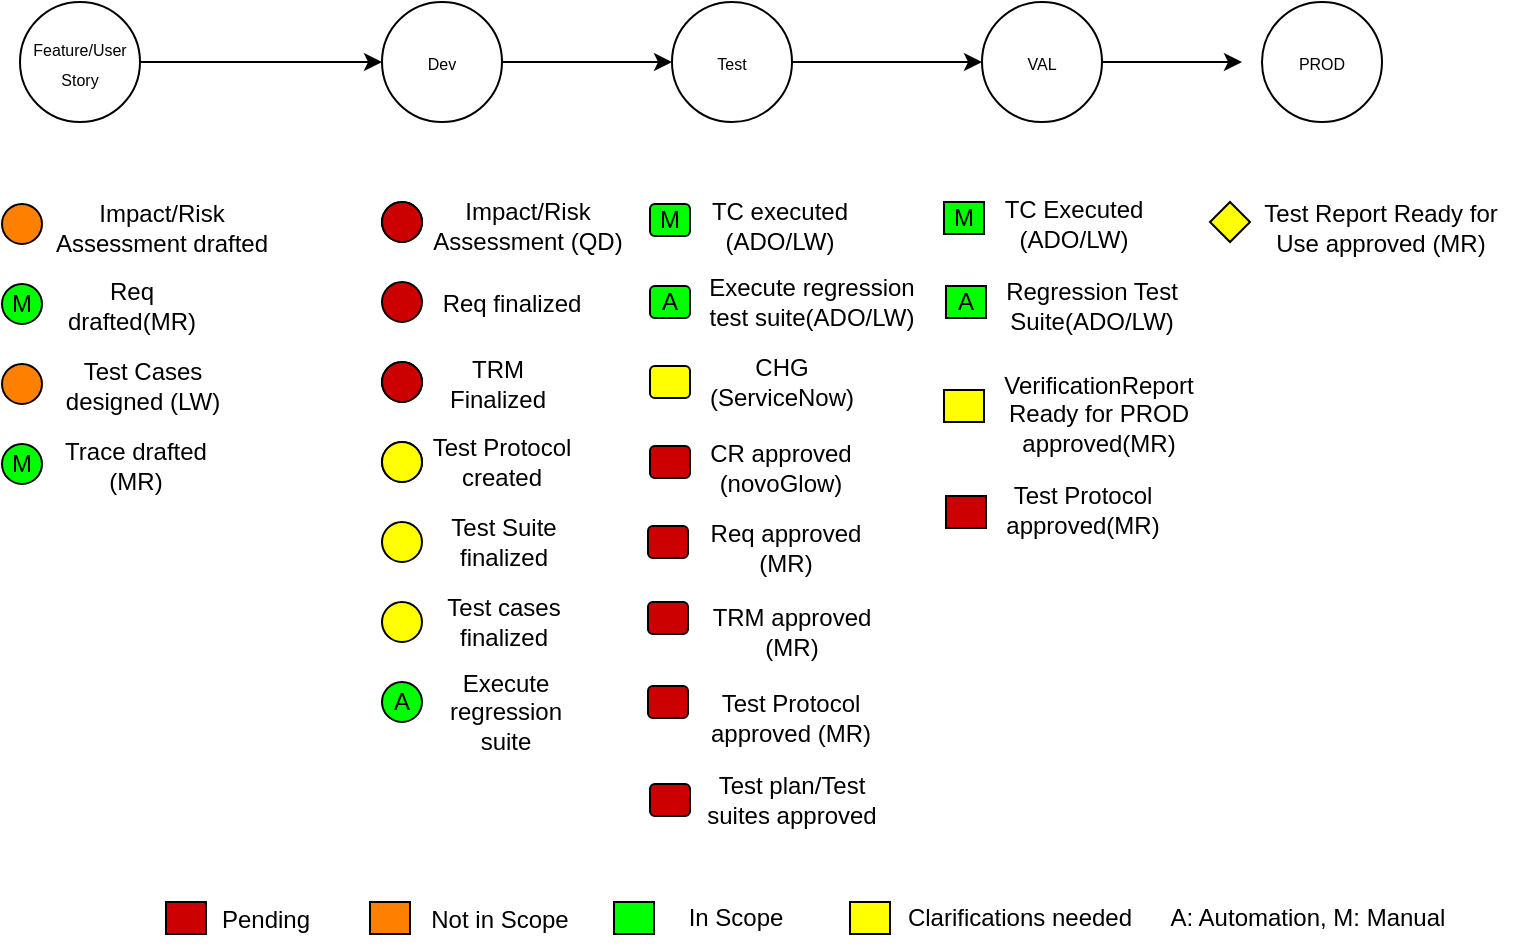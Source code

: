 <mxfile version="20.8.15" type="github">
  <diagram name="Page-1" id="d19-jBFcHIrSLnqHWP5x">
    <mxGraphModel dx="936" dy="494" grid="1" gridSize="10" guides="1" tooltips="1" connect="1" arrows="1" fold="1" page="1" pageScale="1" pageWidth="850" pageHeight="1100" math="0" shadow="0">
      <root>
        <mxCell id="0" />
        <mxCell id="1" parent="0" />
        <mxCell id="FavbgJtfy0NIzKYWdvmE-1" style="edgeStyle=orthogonalEdgeStyle;rounded=0;orthogonalLoop=1;jettySize=auto;html=1;entryX=0;entryY=0.5;entryDx=0;entryDy=0;" parent="1" source="FavbgJtfy0NIzKYWdvmE-2" target="FavbgJtfy0NIzKYWdvmE-6" edge="1">
          <mxGeometry relative="1" as="geometry" />
        </mxCell>
        <mxCell id="FavbgJtfy0NIzKYWdvmE-2" value="" style="ellipse;whiteSpace=wrap;html=1;aspect=fixed;" parent="1" vertex="1">
          <mxGeometry x="39" y="80" width="60" height="60" as="geometry" />
        </mxCell>
        <mxCell id="FavbgJtfy0NIzKYWdvmE-3" value="&lt;font style=&quot;font-size: 8px;&quot;&gt;Feature/User Story&lt;/font&gt;" style="text;html=1;strokeColor=none;fillColor=none;align=center;verticalAlign=middle;whiteSpace=wrap;rounded=0;" parent="1" vertex="1">
          <mxGeometry x="39" y="95" width="60" height="30" as="geometry" />
        </mxCell>
        <mxCell id="FavbgJtfy0NIzKYWdvmE-4" style="edgeStyle=orthogonalEdgeStyle;rounded=0;orthogonalLoop=1;jettySize=auto;html=1;entryX=0;entryY=0.5;entryDx=0;entryDy=0;" parent="1" source="FavbgJtfy0NIzKYWdvmE-5" target="FavbgJtfy0NIzKYWdvmE-9" edge="1">
          <mxGeometry relative="1" as="geometry" />
        </mxCell>
        <mxCell id="FavbgJtfy0NIzKYWdvmE-5" value="" style="ellipse;whiteSpace=wrap;html=1;aspect=fixed;" parent="1" vertex="1">
          <mxGeometry x="220" y="80" width="60" height="60" as="geometry" />
        </mxCell>
        <mxCell id="FavbgJtfy0NIzKYWdvmE-6" value="&lt;font style=&quot;font-size: 8px;&quot;&gt;Dev&lt;/font&gt;" style="text;html=1;strokeColor=none;fillColor=none;align=center;verticalAlign=middle;whiteSpace=wrap;rounded=0;" parent="1" vertex="1">
          <mxGeometry x="220" y="95" width="60" height="30" as="geometry" />
        </mxCell>
        <mxCell id="FavbgJtfy0NIzKYWdvmE-7" style="edgeStyle=orthogonalEdgeStyle;rounded=0;orthogonalLoop=1;jettySize=auto;html=1;entryX=0;entryY=0.5;entryDx=0;entryDy=0;" parent="1" source="FavbgJtfy0NIzKYWdvmE-8" target="FavbgJtfy0NIzKYWdvmE-12" edge="1">
          <mxGeometry relative="1" as="geometry" />
        </mxCell>
        <mxCell id="FavbgJtfy0NIzKYWdvmE-8" value="" style="ellipse;whiteSpace=wrap;html=1;aspect=fixed;" parent="1" vertex="1">
          <mxGeometry x="365" y="80" width="60" height="60" as="geometry" />
        </mxCell>
        <mxCell id="FavbgJtfy0NIzKYWdvmE-9" value="&lt;font style=&quot;font-size: 8px;&quot;&gt;Test&lt;/font&gt;" style="text;html=1;strokeColor=none;fillColor=none;align=center;verticalAlign=middle;whiteSpace=wrap;rounded=0;" parent="1" vertex="1">
          <mxGeometry x="365" y="95" width="60" height="30" as="geometry" />
        </mxCell>
        <mxCell id="FavbgJtfy0NIzKYWdvmE-10" style="edgeStyle=orthogonalEdgeStyle;rounded=0;orthogonalLoop=1;jettySize=auto;html=1;" parent="1" source="FavbgJtfy0NIzKYWdvmE-11" edge="1">
          <mxGeometry relative="1" as="geometry">
            <mxPoint x="650" y="110" as="targetPoint" />
          </mxGeometry>
        </mxCell>
        <mxCell id="FavbgJtfy0NIzKYWdvmE-11" value="" style="ellipse;whiteSpace=wrap;html=1;aspect=fixed;" parent="1" vertex="1">
          <mxGeometry x="520" y="80" width="60" height="60" as="geometry" />
        </mxCell>
        <mxCell id="FavbgJtfy0NIzKYWdvmE-12" value="&lt;font style=&quot;font-size: 8px;&quot;&gt;VAL&lt;/font&gt;" style="text;html=1;strokeColor=none;fillColor=none;align=center;verticalAlign=middle;whiteSpace=wrap;rounded=0;" parent="1" vertex="1">
          <mxGeometry x="520" y="95" width="60" height="30" as="geometry" />
        </mxCell>
        <mxCell id="FavbgJtfy0NIzKYWdvmE-13" value="" style="ellipse;whiteSpace=wrap;html=1;aspect=fixed;" parent="1" vertex="1">
          <mxGeometry x="660" y="80" width="60" height="60" as="geometry" />
        </mxCell>
        <mxCell id="FavbgJtfy0NIzKYWdvmE-14" value="&lt;font style=&quot;font-size: 8px;&quot;&gt;PROD&lt;/font&gt;" style="text;html=1;strokeColor=none;fillColor=none;align=center;verticalAlign=middle;whiteSpace=wrap;rounded=0;" parent="1" vertex="1">
          <mxGeometry x="660" y="95" width="60" height="30" as="geometry" />
        </mxCell>
        <mxCell id="FavbgJtfy0NIzKYWdvmE-15" value="" style="ellipse;whiteSpace=wrap;html=1;aspect=fixed;fillColor=#FF8000;" parent="1" vertex="1">
          <mxGeometry x="220" y="180" width="20" height="20" as="geometry" />
        </mxCell>
        <mxCell id="FavbgJtfy0NIzKYWdvmE-16" value="" style="ellipse;whiteSpace=wrap;html=1;aspect=fixed;fillColor=#CC0000;" parent="1" vertex="1">
          <mxGeometry x="220" y="220" width="20" height="20" as="geometry" />
        </mxCell>
        <mxCell id="FavbgJtfy0NIzKYWdvmE-17" value="" style="ellipse;whiteSpace=wrap;html=1;aspect=fixed;fillColor=#FF8000;" parent="1" vertex="1">
          <mxGeometry x="220" y="260" width="20" height="20" as="geometry" />
        </mxCell>
        <mxCell id="FavbgJtfy0NIzKYWdvmE-18" value="" style="ellipse;whiteSpace=wrap;html=1;aspect=fixed;fillColor=#FF8000;" parent="1" vertex="1">
          <mxGeometry x="220" y="300" width="20" height="20" as="geometry" />
        </mxCell>
        <mxCell id="FavbgJtfy0NIzKYWdvmE-19" value="" style="ellipse;whiteSpace=wrap;html=1;aspect=fixed;fillColor=#FFFF00;" parent="1" vertex="1">
          <mxGeometry x="220" y="340" width="20" height="20" as="geometry" />
        </mxCell>
        <mxCell id="FavbgJtfy0NIzKYWdvmE-20" value="" style="ellipse;whiteSpace=wrap;html=1;aspect=fixed;fillColor=#FFFF00;" parent="1" vertex="1">
          <mxGeometry x="220" y="380" width="20" height="20" as="geometry" />
        </mxCell>
        <mxCell id="FavbgJtfy0NIzKYWdvmE-21" value="A" style="ellipse;whiteSpace=wrap;html=1;aspect=fixed;fillColor=#00FF00;" parent="1" vertex="1">
          <mxGeometry x="220" y="420" width="20" height="20" as="geometry" />
        </mxCell>
        <mxCell id="FavbgJtfy0NIzKYWdvmE-24" value="Impact/Risk Assessment (QD)" style="text;html=1;strokeColor=none;fillColor=none;align=center;verticalAlign=middle;whiteSpace=wrap;rounded=0;" parent="1" vertex="1">
          <mxGeometry x="244" y="177" width="98" height="30" as="geometry" />
        </mxCell>
        <mxCell id="FavbgJtfy0NIzKYWdvmE-25" value="Req finalized" style="text;html=1;strokeColor=none;fillColor=none;align=center;verticalAlign=middle;whiteSpace=wrap;rounded=0;" parent="1" vertex="1">
          <mxGeometry x="243" y="216" width="84" height="30" as="geometry" />
        </mxCell>
        <mxCell id="FavbgJtfy0NIzKYWdvmE-26" value="TRM Finalized" style="text;html=1;strokeColor=none;fillColor=none;align=center;verticalAlign=middle;whiteSpace=wrap;rounded=0;" parent="1" vertex="1">
          <mxGeometry x="241" y="256" width="74" height="30" as="geometry" />
        </mxCell>
        <mxCell id="FavbgJtfy0NIzKYWdvmE-27" value="Test Protocol created" style="text;html=1;strokeColor=none;fillColor=none;align=center;verticalAlign=middle;whiteSpace=wrap;rounded=0;" parent="1" vertex="1">
          <mxGeometry x="243" y="295" width="74" height="30" as="geometry" />
        </mxCell>
        <mxCell id="FavbgJtfy0NIzKYWdvmE-28" value="Test Suite finalized" style="text;html=1;strokeColor=none;fillColor=none;align=center;verticalAlign=middle;whiteSpace=wrap;rounded=0;" parent="1" vertex="1">
          <mxGeometry x="244" y="335" width="74" height="30" as="geometry" />
        </mxCell>
        <mxCell id="FavbgJtfy0NIzKYWdvmE-29" value="Test cases finalized" style="text;html=1;strokeColor=none;fillColor=none;align=center;verticalAlign=middle;whiteSpace=wrap;rounded=0;" parent="1" vertex="1">
          <mxGeometry x="244" y="375" width="74" height="30" as="geometry" />
        </mxCell>
        <mxCell id="FavbgJtfy0NIzKYWdvmE-30" value="Execute regression suite" style="text;html=1;strokeColor=none;fillColor=none;align=center;verticalAlign=middle;whiteSpace=wrap;rounded=0;" parent="1" vertex="1">
          <mxGeometry x="239" y="420" width="86" height="30" as="geometry" />
        </mxCell>
        <mxCell id="FavbgJtfy0NIzKYWdvmE-34" value="" style="ellipse;whiteSpace=wrap;html=1;aspect=fixed;fillColor=#CC0000;" parent="1" vertex="1">
          <mxGeometry x="220" y="180" width="20" height="20" as="geometry" />
        </mxCell>
        <mxCell id="FavbgJtfy0NIzKYWdvmE-37" value="" style="ellipse;whiteSpace=wrap;html=1;aspect=fixed;fillColor=#CC0000;" parent="1" vertex="1">
          <mxGeometry x="220" y="260" width="20" height="20" as="geometry" />
        </mxCell>
        <mxCell id="FavbgJtfy0NIzKYWdvmE-38" value="" style="ellipse;whiteSpace=wrap;html=1;aspect=fixed;fillColor=#FFFF00;" parent="1" vertex="1">
          <mxGeometry x="220" y="300" width="20" height="20" as="geometry" />
        </mxCell>
        <mxCell id="FavbgJtfy0NIzKYWdvmE-40" value="TC Executed (ADO/LW)" style="text;html=1;strokeColor=none;fillColor=none;align=center;verticalAlign=middle;whiteSpace=wrap;rounded=0;" parent="1" vertex="1">
          <mxGeometry x="529" y="176" width="74" height="30" as="geometry" />
        </mxCell>
        <mxCell id="FavbgJtfy0NIzKYWdvmE-43" value="VerificationReport Ready for PROD approved(MR)" style="text;html=1;strokeColor=none;fillColor=none;align=center;verticalAlign=middle;whiteSpace=wrap;rounded=0;" parent="1" vertex="1">
          <mxGeometry x="522" y="272" width="113" height="27" as="geometry" />
        </mxCell>
        <mxCell id="FavbgJtfy0NIzKYWdvmE-44" value="Test Protocol approved(MR)" style="text;html=1;strokeColor=none;fillColor=none;align=center;verticalAlign=middle;whiteSpace=wrap;rounded=0;" parent="1" vertex="1">
          <mxGeometry x="516" y="319" width="109" height="30" as="geometry" />
        </mxCell>
        <mxCell id="FavbgJtfy0NIzKYWdvmE-50" value="M" style="rounded=1;whiteSpace=wrap;html=1;fillColor=#00FF00;arcSize=0;" parent="1" vertex="1">
          <mxGeometry x="501" y="180" width="20" height="16" as="geometry" />
        </mxCell>
        <mxCell id="FavbgJtfy0NIzKYWdvmE-56" value="" style="rounded=1;whiteSpace=wrap;html=1;fillColor=#FFFF00;arcSize=0;" parent="1" vertex="1">
          <mxGeometry x="501" y="274" width="20" height="16" as="geometry" />
        </mxCell>
        <mxCell id="FavbgJtfy0NIzKYWdvmE-57" value="" style="rounded=1;whiteSpace=wrap;html=1;fillColor=#CC0000;arcSize=0;" parent="1" vertex="1">
          <mxGeometry x="502" y="327" width="20" height="16" as="geometry" />
        </mxCell>
        <mxCell id="FavbgJtfy0NIzKYWdvmE-58" value="Req approved (MR)" style="text;html=1;strokeColor=none;fillColor=none;align=center;verticalAlign=middle;whiteSpace=wrap;rounded=0;" parent="1" vertex="1">
          <mxGeometry x="379" y="338" width="86" height="30" as="geometry" />
        </mxCell>
        <mxCell id="FavbgJtfy0NIzKYWdvmE-59" value="TRM approved (MR)" style="text;html=1;strokeColor=none;fillColor=none;align=center;verticalAlign=middle;whiteSpace=wrap;rounded=0;" parent="1" vertex="1">
          <mxGeometry x="380" y="380" width="90" height="30" as="geometry" />
        </mxCell>
        <mxCell id="FavbgJtfy0NIzKYWdvmE-60" value="Test Protocol approved (MR)" style="text;html=1;strokeColor=none;fillColor=none;align=center;verticalAlign=middle;whiteSpace=wrap;rounded=0;" parent="1" vertex="1">
          <mxGeometry x="379" y="423" width="91" height="30" as="geometry" />
        </mxCell>
        <mxCell id="FavbgJtfy0NIzKYWdvmE-61" value="TC executed (ADO/LW)" style="text;html=1;strokeColor=none;fillColor=none;align=center;verticalAlign=middle;whiteSpace=wrap;rounded=0;" parent="1" vertex="1">
          <mxGeometry x="383" y="177" width="72" height="30" as="geometry" />
        </mxCell>
        <mxCell id="FavbgJtfy0NIzKYWdvmE-62" value="Execute regression test suite(ADO/LW)" style="text;html=1;strokeColor=none;fillColor=none;align=center;verticalAlign=middle;whiteSpace=wrap;rounded=0;" parent="1" vertex="1">
          <mxGeometry x="380" y="215" width="110" height="30" as="geometry" />
        </mxCell>
        <mxCell id="FavbgJtfy0NIzKYWdvmE-63" value="CHG (ServiceNow)" style="text;html=1;strokeColor=none;fillColor=none;align=center;verticalAlign=middle;whiteSpace=wrap;rounded=0;" parent="1" vertex="1">
          <mxGeometry x="378" y="255" width="84" height="30" as="geometry" />
        </mxCell>
        <mxCell id="FavbgJtfy0NIzKYWdvmE-64" value="CR approved (novoGlow)" style="text;html=1;strokeColor=none;fillColor=none;align=center;verticalAlign=middle;whiteSpace=wrap;rounded=0;" parent="1" vertex="1">
          <mxGeometry x="371" y="298" width="97" height="30" as="geometry" />
        </mxCell>
        <mxCell id="FavbgJtfy0NIzKYWdvmE-65" value="M" style="rounded=1;whiteSpace=wrap;html=1;fillColor=#00FF00;" parent="1" vertex="1">
          <mxGeometry x="354" y="181" width="20" height="16" as="geometry" />
        </mxCell>
        <mxCell id="FavbgJtfy0NIzKYWdvmE-66" value="A" style="rounded=1;whiteSpace=wrap;html=1;fillColor=#00FF00;" parent="1" vertex="1">
          <mxGeometry x="354" y="222" width="20" height="16" as="geometry" />
        </mxCell>
        <mxCell id="FavbgJtfy0NIzKYWdvmE-67" value="" style="rounded=1;whiteSpace=wrap;html=1;fillColor=#FFFF00;" parent="1" vertex="1">
          <mxGeometry x="354" y="262" width="20" height="16" as="geometry" />
        </mxCell>
        <mxCell id="FavbgJtfy0NIzKYWdvmE-68" value="" style="rounded=1;whiteSpace=wrap;html=1;fillColor=#CC0000;" parent="1" vertex="1">
          <mxGeometry x="354" y="302" width="20" height="16" as="geometry" />
        </mxCell>
        <mxCell id="FavbgJtfy0NIzKYWdvmE-69" value="" style="rounded=1;whiteSpace=wrap;html=1;fillColor=#CC0000;" parent="1" vertex="1">
          <mxGeometry x="353" y="342" width="20" height="16" as="geometry" />
        </mxCell>
        <mxCell id="FavbgJtfy0NIzKYWdvmE-70" value="" style="rounded=1;whiteSpace=wrap;html=1;fillColor=#CC0000;" parent="1" vertex="1">
          <mxGeometry x="353" y="380" width="20" height="16" as="geometry" />
        </mxCell>
        <mxCell id="FavbgJtfy0NIzKYWdvmE-71" value="" style="rounded=1;whiteSpace=wrap;html=1;fillColor=#CC0000;" parent="1" vertex="1">
          <mxGeometry x="353" y="422" width="20" height="16" as="geometry" />
        </mxCell>
        <mxCell id="FavbgJtfy0NIzKYWdvmE-80" value="" style="rhombus;whiteSpace=wrap;html=1;fillColor=#FFFF00;" parent="1" vertex="1">
          <mxGeometry x="634" y="180" width="20" height="20" as="geometry" />
        </mxCell>
        <mxCell id="FavbgJtfy0NIzKYWdvmE-81" value="Test Report Ready for Use approved (MR)" style="text;html=1;strokeColor=none;fillColor=none;align=center;verticalAlign=middle;whiteSpace=wrap;rounded=0;" parent="1" vertex="1">
          <mxGeometry x="649" y="178" width="141" height="30" as="geometry" />
        </mxCell>
        <mxCell id="FavbgJtfy0NIzKYWdvmE-82" value="" style="rounded=1;whiteSpace=wrap;html=1;fillColor=#FFFF00;arcSize=0;" parent="1" vertex="1">
          <mxGeometry x="454" y="530" width="20" height="16" as="geometry" />
        </mxCell>
        <mxCell id="FavbgJtfy0NIzKYWdvmE-83" value="" style="rounded=1;whiteSpace=wrap;html=1;fillColor=#00FF00;arcSize=0;" parent="1" vertex="1">
          <mxGeometry x="336" y="530" width="20" height="16" as="geometry" />
        </mxCell>
        <mxCell id="FavbgJtfy0NIzKYWdvmE-84" value="" style="rounded=1;whiteSpace=wrap;html=1;fillColor=#FF8000;arcSize=0;" parent="1" vertex="1">
          <mxGeometry x="214" y="530" width="20" height="16" as="geometry" />
        </mxCell>
        <mxCell id="FavbgJtfy0NIzKYWdvmE-85" value="Not in Scope" style="text;html=1;strokeColor=none;fillColor=none;align=center;verticalAlign=middle;whiteSpace=wrap;rounded=0;" parent="1" vertex="1">
          <mxGeometry x="239" y="524" width="80" height="30" as="geometry" />
        </mxCell>
        <mxCell id="FavbgJtfy0NIzKYWdvmE-86" value="In Scope" style="text;html=1;strokeColor=none;fillColor=none;align=center;verticalAlign=middle;whiteSpace=wrap;rounded=0;" parent="1" vertex="1">
          <mxGeometry x="354" y="523" width="86" height="30" as="geometry" />
        </mxCell>
        <mxCell id="FavbgJtfy0NIzKYWdvmE-87" value="Clarifications needed" style="text;html=1;strokeColor=none;fillColor=none;align=center;verticalAlign=middle;whiteSpace=wrap;rounded=0;" parent="1" vertex="1">
          <mxGeometry x="479" y="523" width="120" height="30" as="geometry" />
        </mxCell>
        <mxCell id="FavbgJtfy0NIzKYWdvmE-89" value="Regression Test Suite(ADO/LW)" style="text;html=1;strokeColor=none;fillColor=none;align=center;verticalAlign=middle;whiteSpace=wrap;rounded=0;" parent="1" vertex="1">
          <mxGeometry x="530" y="217" width="90" height="30" as="geometry" />
        </mxCell>
        <mxCell id="FavbgJtfy0NIzKYWdvmE-90" value="A" style="rounded=1;whiteSpace=wrap;html=1;fillColor=#00FF00;arcSize=0;" parent="1" vertex="1">
          <mxGeometry x="502" y="222" width="20" height="16" as="geometry" />
        </mxCell>
        <mxCell id="9aKg02Du34RwJ0zvKtXv-3" value="" style="rounded=1;whiteSpace=wrap;html=1;fillColor=#CC0000;arcSize=0;" vertex="1" parent="1">
          <mxGeometry x="112" y="530" width="20" height="16" as="geometry" />
        </mxCell>
        <mxCell id="9aKg02Du34RwJ0zvKtXv-4" value="Pending" style="text;html=1;strokeColor=none;fillColor=none;align=center;verticalAlign=middle;whiteSpace=wrap;rounded=0;" vertex="1" parent="1">
          <mxGeometry x="122" y="524" width="80" height="30" as="geometry" />
        </mxCell>
        <mxCell id="9aKg02Du34RwJ0zvKtXv-5" value="A: Automation, M: Manual" style="text;html=1;strokeColor=none;fillColor=none;align=center;verticalAlign=middle;whiteSpace=wrap;rounded=0;" vertex="1" parent="1">
          <mxGeometry x="582" y="523" width="202" height="30" as="geometry" />
        </mxCell>
        <mxCell id="9aKg02Du34RwJ0zvKtXv-6" value="Test plan/Test suites approved" style="text;html=1;strokeColor=none;fillColor=none;align=center;verticalAlign=middle;whiteSpace=wrap;rounded=0;" vertex="1" parent="1">
          <mxGeometry x="380" y="464" width="90" height="30" as="geometry" />
        </mxCell>
        <mxCell id="9aKg02Du34RwJ0zvKtXv-7" value="" style="rounded=1;whiteSpace=wrap;html=1;fillColor=#CC0000;" vertex="1" parent="1">
          <mxGeometry x="354" y="471" width="20" height="16" as="geometry" />
        </mxCell>
        <mxCell id="9aKg02Du34RwJ0zvKtXv-15" value="M" style="ellipse;whiteSpace=wrap;html=1;aspect=fixed;fillColor=#00FF00;" vertex="1" parent="1">
          <mxGeometry x="30" y="221" width="20" height="20" as="geometry" />
        </mxCell>
        <mxCell id="9aKg02Du34RwJ0zvKtXv-16" value="Impact/Risk Assessment drafted" style="text;html=1;strokeColor=none;fillColor=none;align=center;verticalAlign=middle;whiteSpace=wrap;rounded=0;" vertex="1" parent="1">
          <mxGeometry x="52" y="178" width="116" height="30" as="geometry" />
        </mxCell>
        <mxCell id="9aKg02Du34RwJ0zvKtXv-17" value="Req drafted(MR)" style="text;html=1;strokeColor=none;fillColor=none;align=center;verticalAlign=middle;whiteSpace=wrap;rounded=0;" vertex="1" parent="1">
          <mxGeometry x="53" y="217" width="84" height="30" as="geometry" />
        </mxCell>
        <mxCell id="9aKg02Du34RwJ0zvKtXv-18" value="Test Cases designed (LW)" style="text;html=1;strokeColor=none;fillColor=none;align=center;verticalAlign=middle;whiteSpace=wrap;rounded=0;" vertex="1" parent="1">
          <mxGeometry x="51" y="257" width="99" height="30" as="geometry" />
        </mxCell>
        <mxCell id="9aKg02Du34RwJ0zvKtXv-19" value="Trace drafted (MR)" style="text;html=1;strokeColor=none;fillColor=none;align=center;verticalAlign=middle;whiteSpace=wrap;rounded=0;" vertex="1" parent="1">
          <mxGeometry x="60" y="297" width="74" height="30" as="geometry" />
        </mxCell>
        <mxCell id="9aKg02Du34RwJ0zvKtXv-20" value="" style="ellipse;whiteSpace=wrap;html=1;aspect=fixed;fillColor=#FF8000;" vertex="1" parent="1">
          <mxGeometry x="30" y="181" width="20" height="20" as="geometry" />
        </mxCell>
        <mxCell id="9aKg02Du34RwJ0zvKtXv-21" value="" style="ellipse;whiteSpace=wrap;html=1;aspect=fixed;fillColor=#FF8000;" vertex="1" parent="1">
          <mxGeometry x="30" y="261" width="20" height="20" as="geometry" />
        </mxCell>
        <mxCell id="9aKg02Du34RwJ0zvKtXv-22" value="M" style="ellipse;whiteSpace=wrap;html=1;aspect=fixed;fillColor=#00FF00;" vertex="1" parent="1">
          <mxGeometry x="30" y="301" width="20" height="20" as="geometry" />
        </mxCell>
      </root>
    </mxGraphModel>
  </diagram>
</mxfile>
